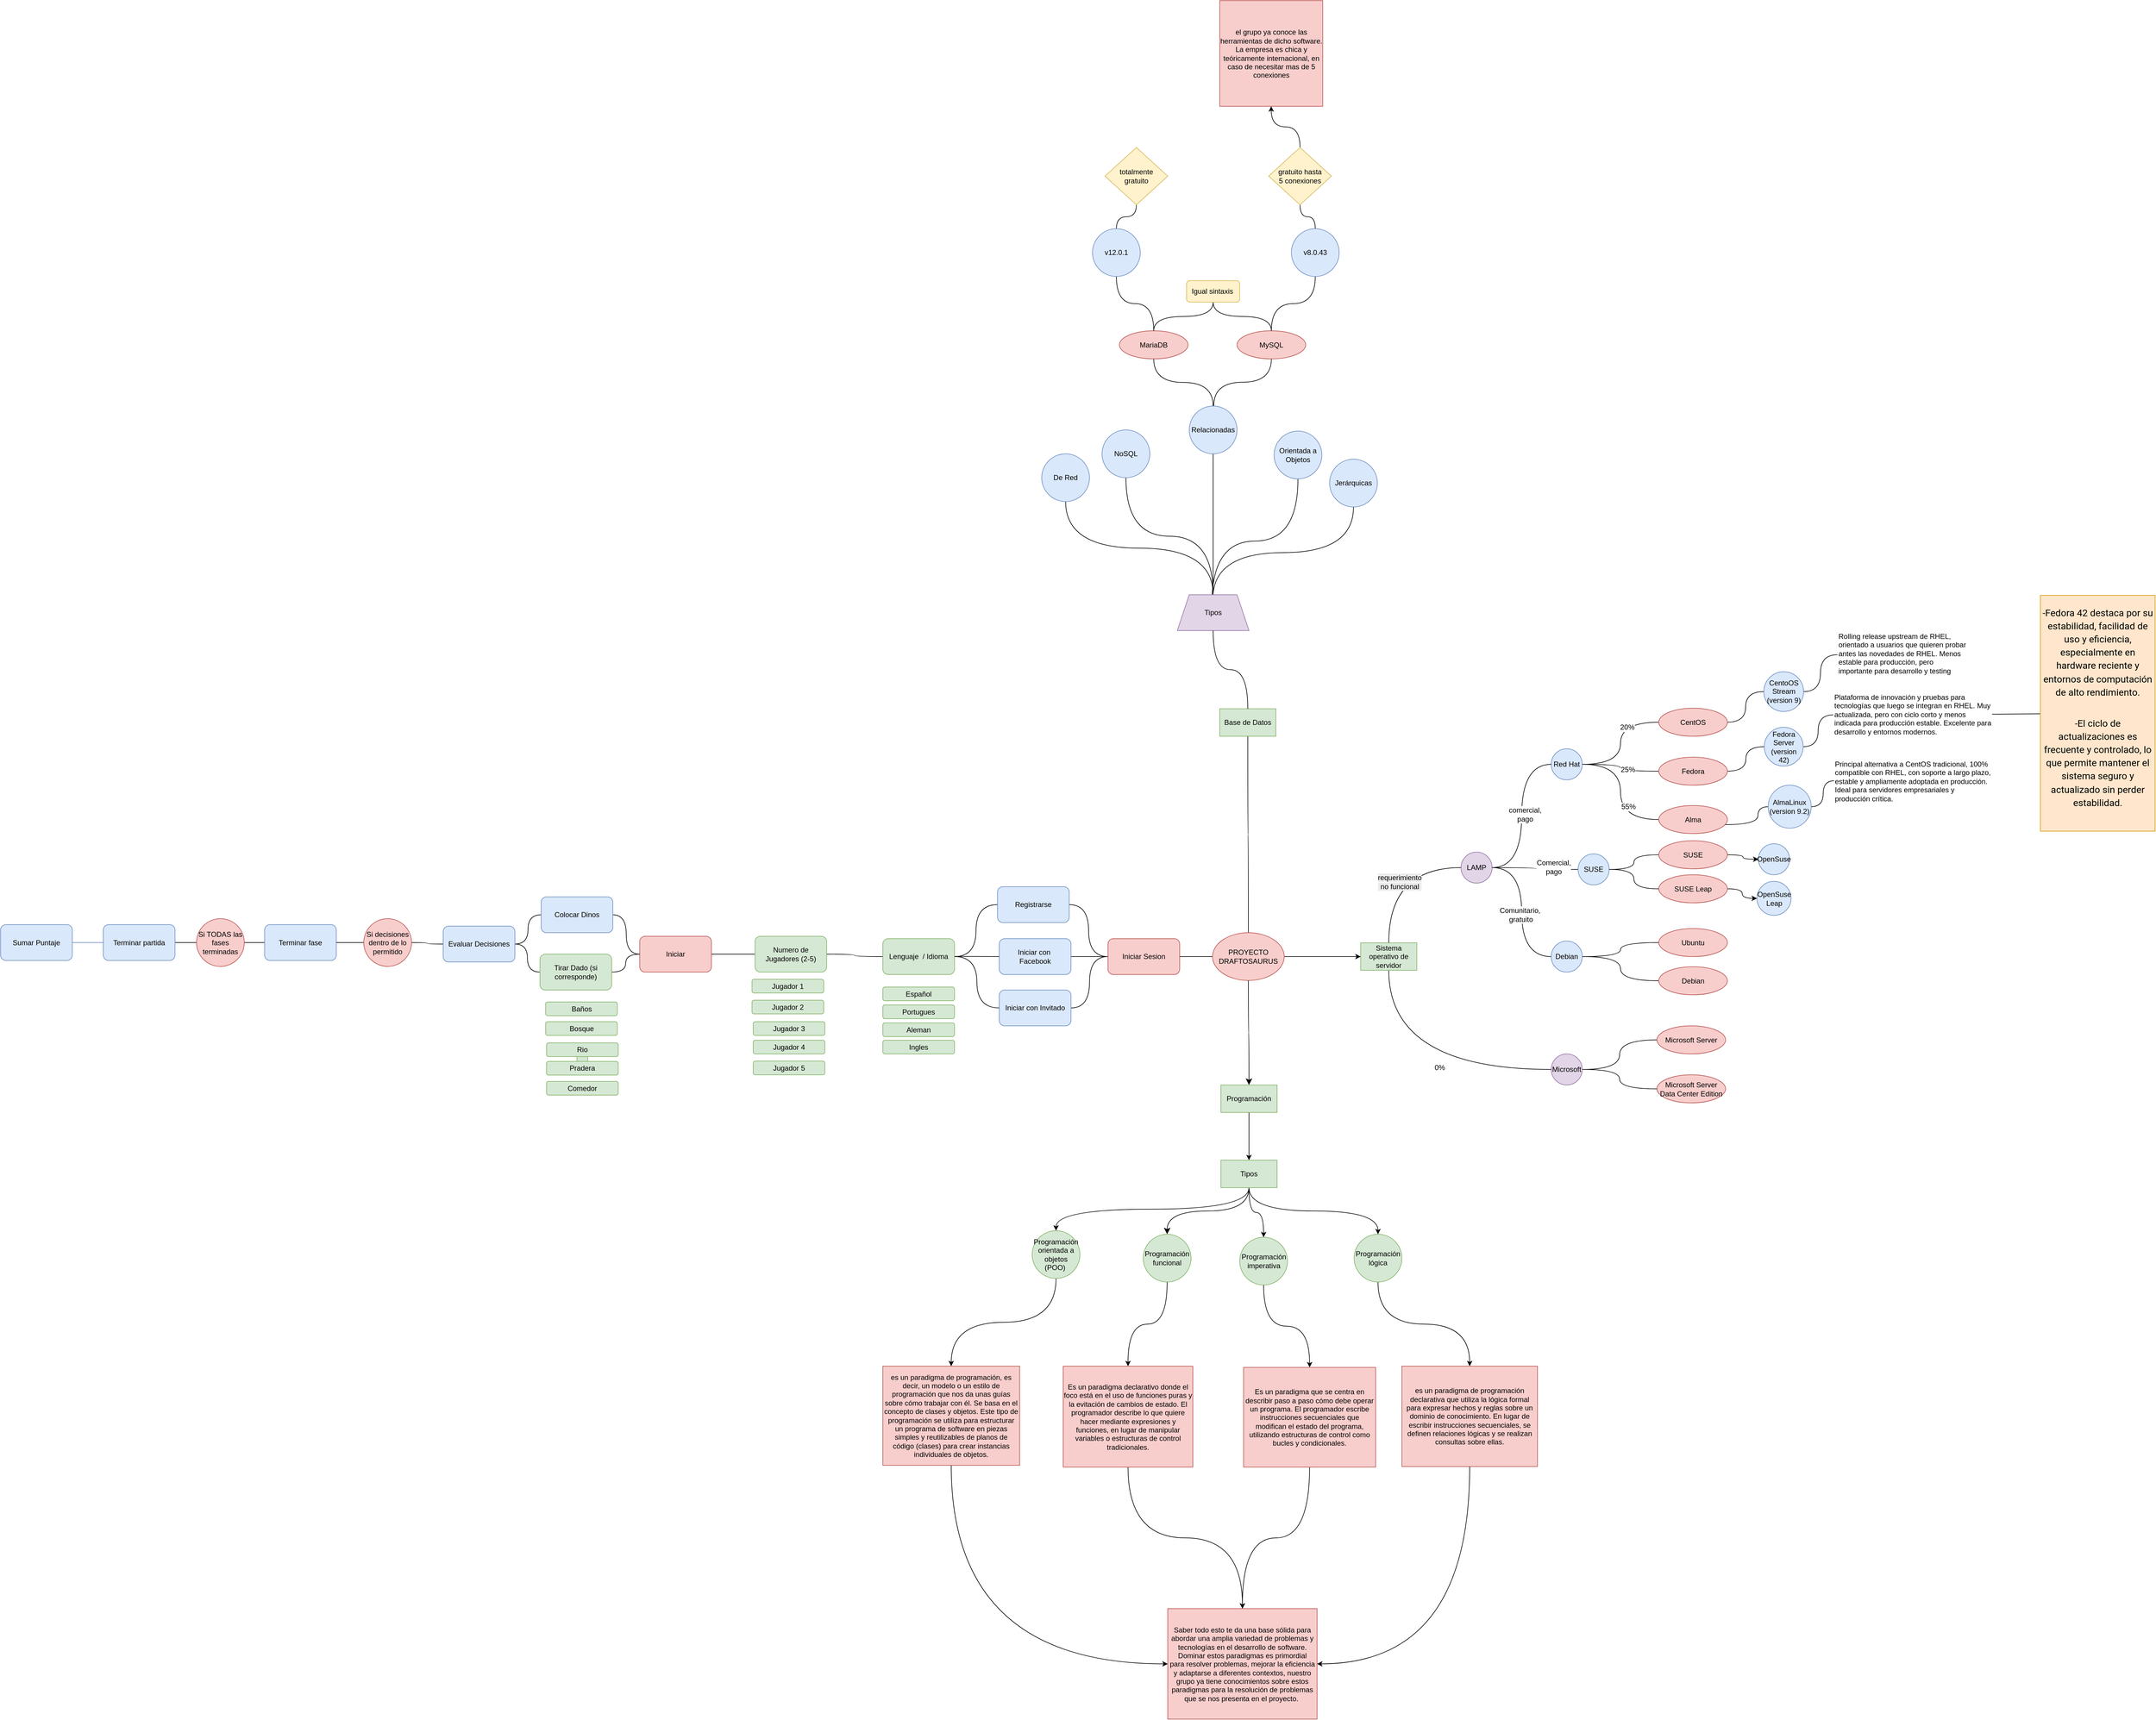 <mxfile version="27.1.5">
  <diagram name="Página-1" id="T0LvJyKEZO-DXNz8Lj8l">
    <mxGraphModel grid="0" page="0" gridSize="10" guides="1" tooltips="1" connect="1" arrows="1" fold="1" pageScale="1" pageWidth="827" pageHeight="1169" math="0" shadow="0">
      <root>
        <mxCell id="0" />
        <mxCell id="1" parent="0" />
        <mxCell id="HjI9imvrPy73likhBX4P-32" style="edgeStyle=orthogonalEdgeStyle;curved=1;rounded=0;orthogonalLoop=1;jettySize=auto;html=1;exitX=0;exitY=0.5;exitDx=0;exitDy=0;fontSize=12;startSize=8;endSize=8;endArrow=none;startFill=0;" edge="1" parent="1" source="HjI9imvrPy73likhBX4P-3" target="HjI9imvrPy73likhBX4P-5">
          <mxGeometry relative="1" as="geometry" />
        </mxCell>
        <mxCell id="HjI9imvrPy73likhBX4P-47" value="&lt;span style=&quot;text-wrap-mode: wrap; background-color: rgb(236, 236, 236);&quot;&gt;requerimiento&lt;/span&gt;&lt;div style=&quot;text-wrap-mode: wrap; background-color: rgb(236, 236, 236);&quot;&gt;no funcional&lt;/div&gt;" style="edgeLabel;html=1;align=center;verticalAlign=middle;resizable=0;points=[];fontSize=12;" vertex="1" connectable="0" parent="HjI9imvrPy73likhBX4P-32">
          <mxGeometry x="-0.167" y="23" relative="1" as="geometry">
            <mxPoint y="1" as="offset" />
          </mxGeometry>
        </mxCell>
        <mxCell id="HjI9imvrPy73likhBX4P-3" value="LAMP" style="ellipse;whiteSpace=wrap;html=1;aspect=fixed;fillColor=#e1d5e7;strokeColor=#9673a6;" vertex="1" parent="1">
          <mxGeometry x="129" y="115" width="52" height="52" as="geometry" />
        </mxCell>
        <mxCell id="HjI9imvrPy73likhBX4P-35" style="edgeStyle=orthogonalEdgeStyle;curved=1;rounded=0;orthogonalLoop=1;jettySize=auto;html=1;exitX=1;exitY=0.5;exitDx=0;exitDy=0;entryX=0;entryY=0.5;entryDx=0;entryDy=0;fontSize=12;startSize=8;endSize=8;endArrow=none;startFill=0;" edge="1" parent="1" source="HjI9imvrPy73likhBX4P-4" target="HjI9imvrPy73likhBX4P-34">
          <mxGeometry relative="1" as="geometry" />
        </mxCell>
        <mxCell id="HjI9imvrPy73likhBX4P-4" value="Microsoft" style="ellipse;whiteSpace=wrap;html=1;aspect=fixed;fillColor=#e1d5e7;strokeColor=#9673a6;" vertex="1" parent="1">
          <mxGeometry x="280" y="453" width="52" height="52" as="geometry" />
        </mxCell>
        <mxCell id="HjI9imvrPy73likhBX4P-41" style="edgeStyle=orthogonalEdgeStyle;curved=1;rounded=0;orthogonalLoop=1;jettySize=auto;html=1;exitX=0.5;exitY=1;exitDx=0;exitDy=0;entryX=0;entryY=0.5;entryDx=0;entryDy=0;fontSize=12;startSize=8;endSize=8;endArrow=none;startFill=0;" edge="1" parent="1" source="HjI9imvrPy73likhBX4P-5" target="HjI9imvrPy73likhBX4P-4">
          <mxGeometry relative="1" as="geometry" />
        </mxCell>
        <mxCell id="HjI9imvrPy73likhBX4P-46" value="0%" style="edgeLabel;html=1;align=center;verticalAlign=middle;resizable=0;points=[];fontSize=12;" vertex="1" connectable="0" parent="HjI9imvrPy73likhBX4P-41">
          <mxGeometry x="0.145" y="3" relative="1" as="geometry">
            <mxPoint as="offset" />
          </mxGeometry>
        </mxCell>
        <mxCell id="HjI9imvrPy73likhBX4P-5" value="Sistema operativo de servidor" style="rounded=0;whiteSpace=wrap;html=1;fillColor=#d5e8d4;strokeColor=#82b366;" vertex="1" parent="1">
          <mxGeometry x="-39" y="267" width="94" height="46" as="geometry" />
        </mxCell>
        <mxCell id="HjI9imvrPy73likhBX4P-15" style="edgeStyle=orthogonalEdgeStyle;curved=1;rounded=0;orthogonalLoop=1;jettySize=auto;html=1;exitX=0;exitY=0.5;exitDx=0;exitDy=0;entryX=1;entryY=0.5;entryDx=0;entryDy=0;fontSize=12;startSize=8;endSize=8;endArrow=none;startFill=0;" edge="1" parent="1" source="HjI9imvrPy73likhBX4P-7" target="HjI9imvrPy73likhBX4P-8">
          <mxGeometry relative="1" as="geometry" />
        </mxCell>
        <mxCell id="HjI9imvrPy73likhBX4P-53" value="20%" style="edgeLabel;html=1;align=center;verticalAlign=middle;resizable=0;points=[];fontSize=12;" vertex="1" connectable="0" parent="HjI9imvrPy73likhBX4P-15">
          <mxGeometry x="-0.478" y="8" relative="1" as="geometry">
            <mxPoint x="-1" as="offset" />
          </mxGeometry>
        </mxCell>
        <mxCell id="Vl59GYRHVRxLdlWigER8-5" style="edgeStyle=orthogonalEdgeStyle;curved=1;rounded=0;orthogonalLoop=1;jettySize=auto;html=1;exitX=1;exitY=0.5;exitDx=0;exitDy=0;entryX=0;entryY=0.5;entryDx=0;entryDy=0;fontSize=12;startSize=8;endSize=8;endArrow=none;startFill=0;" edge="1" parent="1" source="HjI9imvrPy73likhBX4P-7" target="Vl59GYRHVRxLdlWigER8-2">
          <mxGeometry relative="1" as="geometry" />
        </mxCell>
        <mxCell id="HjI9imvrPy73likhBX4P-7" value="CentOS" style="ellipse;whiteSpace=wrap;html=1;fillColor=#f8cecc;strokeColor=#b85450;" vertex="1" parent="1">
          <mxGeometry x="460" y="-126" width="115" height="47" as="geometry" />
        </mxCell>
        <mxCell id="HjI9imvrPy73likhBX4P-8" value="Red Hat" style="ellipse;whiteSpace=wrap;html=1;aspect=fixed;fillColor=#dae8fc;strokeColor=#6c8ebf;" vertex="1" parent="1">
          <mxGeometry x="280" y="-58" width="52" height="52" as="geometry" />
        </mxCell>
        <mxCell id="HjI9imvrPy73likhBX4P-30" style="edgeStyle=orthogonalEdgeStyle;curved=1;rounded=0;orthogonalLoop=1;jettySize=auto;html=1;exitX=0;exitY=0.5;exitDx=0;exitDy=0;entryX=1;entryY=0.5;entryDx=0;entryDy=0;fontSize=12;startSize=8;endSize=8;endArrow=none;startFill=0;" edge="1" parent="1" source="HjI9imvrPy73likhBX4P-9" target="HjI9imvrPy73likhBX4P-3">
          <mxGeometry relative="1" as="geometry" />
        </mxCell>
        <mxCell id="HjI9imvrPy73likhBX4P-51" value="Comercial,&lt;div&gt;pago&lt;/div&gt;" style="edgeLabel;html=1;align=center;verticalAlign=middle;resizable=0;points=[];fontSize=12;" vertex="1" connectable="0" parent="HjI9imvrPy73likhBX4P-30">
          <mxGeometry x="-0.454" y="-4" relative="1" as="geometry">
            <mxPoint x="-1" as="offset" />
          </mxGeometry>
        </mxCell>
        <mxCell id="HjI9imvrPy73likhBX4P-9" value="SUSE" style="ellipse;whiteSpace=wrap;html=1;aspect=fixed;fillColor=#dae8fc;strokeColor=#6c8ebf;" vertex="1" parent="1">
          <mxGeometry x="325" y="118" width="52" height="52" as="geometry" />
        </mxCell>
        <mxCell id="HjI9imvrPy73likhBX4P-22" style="edgeStyle=orthogonalEdgeStyle;curved=1;rounded=0;orthogonalLoop=1;jettySize=auto;html=1;exitX=1;exitY=0.5;exitDx=0;exitDy=0;entryX=0;entryY=0.5;entryDx=0;entryDy=0;fontSize=12;startSize=8;endSize=8;endArrow=none;startFill=0;" edge="1" parent="1" source="HjI9imvrPy73likhBX4P-10" target="HjI9imvrPy73likhBX4P-18">
          <mxGeometry relative="1" as="geometry" />
        </mxCell>
        <mxCell id="HjI9imvrPy73likhBX4P-31" style="edgeStyle=orthogonalEdgeStyle;curved=1;rounded=0;orthogonalLoop=1;jettySize=auto;html=1;exitX=0;exitY=0.5;exitDx=0;exitDy=0;fontSize=12;startSize=8;endSize=8;endArrow=none;startFill=0;entryX=1;entryY=0.5;entryDx=0;entryDy=0;" edge="1" parent="1" source="HjI9imvrPy73likhBX4P-10" target="HjI9imvrPy73likhBX4P-3">
          <mxGeometry relative="1" as="geometry">
            <mxPoint x="185.429" y="132.714" as="targetPoint" />
          </mxGeometry>
        </mxCell>
        <mxCell id="HjI9imvrPy73likhBX4P-49" value="Comunitario,&amp;nbsp;&lt;div&gt;gratuito&lt;/div&gt;" style="edgeLabel;html=1;align=center;verticalAlign=middle;resizable=0;points=[];fontSize=12;" vertex="1" connectable="0" parent="HjI9imvrPy73likhBX4P-31">
          <mxGeometry x="-0.035" y="2" relative="1" as="geometry">
            <mxPoint as="offset" />
          </mxGeometry>
        </mxCell>
        <mxCell id="HjI9imvrPy73likhBX4P-10" value="Debian" style="ellipse;whiteSpace=wrap;html=1;aspect=fixed;fillColor=#dae8fc;strokeColor=#6c8ebf;" vertex="1" parent="1">
          <mxGeometry x="280" y="264" width="52" height="52" as="geometry" />
        </mxCell>
        <mxCell id="HjI9imvrPy73likhBX4P-16" style="edgeStyle=orthogonalEdgeStyle;curved=1;rounded=0;orthogonalLoop=1;jettySize=auto;html=1;exitX=0;exitY=0.5;exitDx=0;exitDy=0;fontSize=12;startSize=8;endSize=8;endArrow=none;startFill=0;entryX=1;entryY=0.5;entryDx=0;entryDy=0;" edge="1" parent="1" source="HjI9imvrPy73likhBX4P-13" target="HjI9imvrPy73likhBX4P-8">
          <mxGeometry relative="1" as="geometry">
            <mxPoint x="352.148" y="-5.333" as="targetPoint" />
          </mxGeometry>
        </mxCell>
        <mxCell id="HjI9imvrPy73likhBX4P-57" value="25%" style="edgeLabel;html=1;align=center;verticalAlign=middle;resizable=0;points=[];fontSize=12;" vertex="1" connectable="0" parent="HjI9imvrPy73likhBX4P-16">
          <mxGeometry x="-0.252" y="-3" relative="1" as="geometry">
            <mxPoint as="offset" />
          </mxGeometry>
        </mxCell>
        <mxCell id="Vl59GYRHVRxLdlWigER8-4" style="edgeStyle=orthogonalEdgeStyle;curved=1;rounded=0;orthogonalLoop=1;jettySize=auto;html=1;exitX=1;exitY=0.5;exitDx=0;exitDy=0;entryX=0;entryY=0.5;entryDx=0;entryDy=0;fontSize=12;startSize=8;endSize=8;endArrow=none;startFill=0;" edge="1" parent="1" source="HjI9imvrPy73likhBX4P-13" target="Vl59GYRHVRxLdlWigER8-3">
          <mxGeometry relative="1" as="geometry" />
        </mxCell>
        <mxCell id="HjI9imvrPy73likhBX4P-13" value="Fedora" style="ellipse;whiteSpace=wrap;html=1;fillColor=#f8cecc;strokeColor=#b85450;" vertex="1" parent="1">
          <mxGeometry x="460" y="-44" width="115" height="47" as="geometry" />
        </mxCell>
        <mxCell id="HjI9imvrPy73likhBX4P-17" style="edgeStyle=orthogonalEdgeStyle;curved=1;rounded=0;orthogonalLoop=1;jettySize=auto;html=1;exitX=0;exitY=0.5;exitDx=0;exitDy=0;fontSize=12;startSize=8;endSize=8;endArrow=none;startFill=0;entryX=1;entryY=0.5;entryDx=0;entryDy=0;" edge="1" parent="1" source="HjI9imvrPy73likhBX4P-14" target="HjI9imvrPy73likhBX4P-8">
          <mxGeometry relative="1" as="geometry">
            <mxPoint x="352.148" y="-4.222" as="targetPoint" />
          </mxGeometry>
        </mxCell>
        <mxCell id="HjI9imvrPy73likhBX4P-58" value="55%" style="edgeLabel;html=1;align=center;verticalAlign=middle;resizable=0;points=[];fontSize=12;" vertex="1" connectable="0" parent="HjI9imvrPy73likhBX4P-17">
          <mxGeometry x="-0.233" y="-13" relative="1" as="geometry">
            <mxPoint y="-1" as="offset" />
          </mxGeometry>
        </mxCell>
        <mxCell id="eIkxzm33EyNA0iMDgkDN-3" value="" style="edgeStyle=orthogonalEdgeStyle;curved=1;rounded=0;orthogonalLoop=1;jettySize=auto;html=1;fontSize=12;startSize=8;endSize=8;endArrow=none;startFill=0;" edge="1" parent="1" source="HjI9imvrPy73likhBX4P-14" target="eIkxzm33EyNA0iMDgkDN-2">
          <mxGeometry relative="1" as="geometry">
            <Array as="points">
              <mxPoint x="626" y="69" />
            </Array>
          </mxGeometry>
        </mxCell>
        <mxCell id="HjI9imvrPy73likhBX4P-14" value="Alma" style="ellipse;whiteSpace=wrap;html=1;fillColor=#f8cecc;strokeColor=#b85450;" vertex="1" parent="1">
          <mxGeometry x="460" y="37" width="115" height="47" as="geometry" />
        </mxCell>
        <mxCell id="HjI9imvrPy73likhBX4P-18" value="Ubuntu" style="ellipse;whiteSpace=wrap;html=1;fillColor=#f8cecc;strokeColor=#b85450;" vertex="1" parent="1">
          <mxGeometry x="460" y="243" width="115" height="47" as="geometry" />
        </mxCell>
        <mxCell id="HjI9imvrPy73likhBX4P-24" style="edgeStyle=orthogonalEdgeStyle;curved=1;rounded=0;orthogonalLoop=1;jettySize=auto;html=1;exitX=0;exitY=0.5;exitDx=0;exitDy=0;entryX=1;entryY=0.5;entryDx=0;entryDy=0;fontSize=12;startSize=8;endSize=8;endArrow=none;startFill=0;" edge="1" parent="1" source="HjI9imvrPy73likhBX4P-19" target="HjI9imvrPy73likhBX4P-10">
          <mxGeometry relative="1" as="geometry" />
        </mxCell>
        <mxCell id="HjI9imvrPy73likhBX4P-19" value="Debian" style="ellipse;whiteSpace=wrap;html=1;fillColor=#f8cecc;strokeColor=#b85450;" vertex="1" parent="1">
          <mxGeometry x="460" y="307" width="115" height="47" as="geometry" />
        </mxCell>
        <mxCell id="HjI9imvrPy73likhBX4P-26" style="edgeStyle=orthogonalEdgeStyle;curved=1;rounded=0;orthogonalLoop=1;jettySize=auto;html=1;exitX=0;exitY=0.5;exitDx=0;exitDy=0;entryX=1;entryY=0.5;entryDx=0;entryDy=0;fontSize=12;startSize=8;endSize=8;endArrow=none;startFill=0;" edge="1" parent="1" source="HjI9imvrPy73likhBX4P-25" target="HjI9imvrPy73likhBX4P-9">
          <mxGeometry relative="1" as="geometry" />
        </mxCell>
        <mxCell id="edqLn-cmePyOhYoJ40DU-5" value="" style="edgeStyle=orthogonalEdgeStyle;rounded=0;orthogonalLoop=1;jettySize=auto;html=1;curved=1;" edge="1" parent="1" source="HjI9imvrPy73likhBX4P-25" target="eIkxzm33EyNA0iMDgkDN-5">
          <mxGeometry relative="1" as="geometry" />
        </mxCell>
        <mxCell id="HjI9imvrPy73likhBX4P-25" value="SUSE" style="ellipse;whiteSpace=wrap;html=1;fillColor=#f8cecc;strokeColor=#b85450;" vertex="1" parent="1">
          <mxGeometry x="460" y="96" width="115" height="47" as="geometry" />
        </mxCell>
        <mxCell id="HjI9imvrPy73likhBX4P-28" style="edgeStyle=orthogonalEdgeStyle;curved=1;rounded=0;orthogonalLoop=1;jettySize=auto;html=1;exitX=0;exitY=0.5;exitDx=0;exitDy=0;entryX=1;entryY=0.5;entryDx=0;entryDy=0;fontSize=12;startSize=8;endSize=8;endArrow=none;startFill=0;" edge="1" parent="1" source="HjI9imvrPy73likhBX4P-27" target="HjI9imvrPy73likhBX4P-9">
          <mxGeometry relative="1" as="geometry" />
        </mxCell>
        <mxCell id="edqLn-cmePyOhYoJ40DU-6" value="" style="edgeStyle=orthogonalEdgeStyle;rounded=0;orthogonalLoop=1;jettySize=auto;html=1;curved=1;" edge="1" parent="1" source="HjI9imvrPy73likhBX4P-27" target="eIkxzm33EyNA0iMDgkDN-6">
          <mxGeometry relative="1" as="geometry" />
        </mxCell>
        <mxCell id="HjI9imvrPy73likhBX4P-27" value="SUSE Leap" style="ellipse;whiteSpace=wrap;html=1;fillColor=#f8cecc;strokeColor=#b85450;" vertex="1" parent="1">
          <mxGeometry x="460" y="153" width="115" height="47" as="geometry" />
        </mxCell>
        <mxCell id="HjI9imvrPy73likhBX4P-34" value="Microsoft Server" style="ellipse;whiteSpace=wrap;html=1;fillColor=#f8cecc;strokeColor=#b85450;" vertex="1" parent="1">
          <mxGeometry x="457" y="406" width="115" height="47" as="geometry" />
        </mxCell>
        <mxCell id="HjI9imvrPy73likhBX4P-36" value="Microsoft Server Data Center Edition" style="ellipse;whiteSpace=wrap;html=1;fillColor=#f8cecc;strokeColor=#b85450;" vertex="1" parent="1">
          <mxGeometry x="457" y="488" width="115" height="47" as="geometry" />
        </mxCell>
        <mxCell id="HjI9imvrPy73likhBX4P-37" style="edgeStyle=orthogonalEdgeStyle;curved=1;rounded=0;orthogonalLoop=1;jettySize=auto;html=1;exitX=1;exitY=0.5;exitDx=0;exitDy=0;entryX=0;entryY=0.5;entryDx=0;entryDy=0;fontSize=12;startSize=8;endSize=8;endArrow=none;startFill=0;" edge="1" parent="1" source="HjI9imvrPy73likhBX4P-4" target="HjI9imvrPy73likhBX4P-36">
          <mxGeometry relative="1" as="geometry">
            <mxPoint x="361" y="608" as="sourcePoint" />
            <mxPoint x="492" y="544" as="targetPoint" />
          </mxGeometry>
        </mxCell>
        <mxCell id="HjI9imvrPy73likhBX4P-45" value="" style="edgeStyle=orthogonalEdgeStyle;curved=1;rounded=0;orthogonalLoop=1;jettySize=auto;html=1;exitX=1;exitY=0.5;exitDx=0;exitDy=0;entryX=0;entryY=0.5;entryDx=0;entryDy=0;fontSize=12;startSize=8;endSize=8;endArrow=none;startFill=0;" edge="1" parent="1" source="HjI9imvrPy73likhBX4P-3" target="HjI9imvrPy73likhBX4P-8">
          <mxGeometry relative="1" as="geometry">
            <mxPoint x="181" y="141" as="sourcePoint" />
            <mxPoint x="207" y="31" as="targetPoint" />
          </mxGeometry>
        </mxCell>
        <mxCell id="HjI9imvrPy73likhBX4P-50" value="comercial,&lt;div&gt;pago&lt;/div&gt;" style="edgeLabel;html=1;align=center;verticalAlign=middle;resizable=0;points=[];fontSize=12;" vertex="1" connectable="0" parent="HjI9imvrPy73likhBX4P-45">
          <mxGeometry x="0.024" y="-5" relative="1" as="geometry">
            <mxPoint y="1" as="offset" />
          </mxGeometry>
        </mxCell>
        <mxCell id="HjI9imvrPy73likhBX4P-56" value="Rolling release upstream de RHEL, orientado a usuarios que quieren probar antes las novedades de RHEL. Menos estable para producción, pero importante para desarrollo y testing" style="text;whiteSpace=wrap;" vertex="1" parent="1">
          <mxGeometry x="759" y="-260" width="217.15" height="89.06" as="geometry" />
        </mxCell>
        <mxCell id="Vl59GYRHVRxLdlWigER8-10" value="" style="edgeStyle=none;curved=1;rounded=0;orthogonalLoop=1;jettySize=auto;html=1;fontSize=12;startSize=8;endSize=8;endArrow=none;startFill=0;" edge="1" parent="1" source="HjI9imvrPy73likhBX4P-60" target="Vl59GYRHVRxLdlWigER8-9">
          <mxGeometry relative="1" as="geometry" />
        </mxCell>
        <mxCell id="HjI9imvrPy73likhBX4P-60" value="Plataforma de innovación y pruebas para tecnologías que luego se integran en RHEL. Muy actualizada, pero con ciclo corto y menos indicada para producción estable. Excelente para desarrollo y entornos modernos." style="text;whiteSpace=wrap;rounded=0;shadow=0;glass=0;" vertex="1" parent="1">
          <mxGeometry x="752" y="-158" width="265.94" height="86.61" as="geometry" />
        </mxCell>
        <mxCell id="HjI9imvrPy73likhBX4P-62" value="Principal alternativa a CentOS tradicional, 100% compatible con RHEL, con soporte a largo plazo, estable y ampliamente adoptada en producción. Ideal para servidores empresariales y producción crítica." style="text;whiteSpace=wrap;" vertex="1" parent="1">
          <mxGeometry x="753.45" y="-46.15" width="263.03" height="83.15" as="geometry" />
        </mxCell>
        <mxCell id="Vl59GYRHVRxLdlWigER8-7" style="edgeStyle=orthogonalEdgeStyle;curved=1;rounded=0;orthogonalLoop=1;jettySize=auto;html=1;exitX=1;exitY=0.5;exitDx=0;exitDy=0;entryX=0;entryY=0.5;entryDx=0;entryDy=0;fontSize=12;startSize=8;endSize=8;endArrow=none;startFill=0;" edge="1" parent="1" source="Vl59GYRHVRxLdlWigER8-2" target="HjI9imvrPy73likhBX4P-56">
          <mxGeometry relative="1" as="geometry" />
        </mxCell>
        <mxCell id="Vl59GYRHVRxLdlWigER8-2" value="CentoOS&lt;div&gt;Stream (version 9)&lt;/div&gt;" style="ellipse;whiteSpace=wrap;html=1;aspect=fixed;fillColor=#dae8fc;strokeColor=#6c8ebf;" vertex="1" parent="1">
          <mxGeometry x="636" y="-187" width="66.5" height="66.5" as="geometry" />
        </mxCell>
        <mxCell id="Vl59GYRHVRxLdlWigER8-6" style="edgeStyle=orthogonalEdgeStyle;curved=1;rounded=0;orthogonalLoop=1;jettySize=auto;html=1;exitX=1;exitY=0.5;exitDx=0;exitDy=0;entryX=0;entryY=0.5;entryDx=0;entryDy=0;fontSize=12;startSize=8;endSize=8;endArrow=none;startFill=0;" edge="1" parent="1" source="Vl59GYRHVRxLdlWigER8-3" target="HjI9imvrPy73likhBX4P-60">
          <mxGeometry relative="1" as="geometry" />
        </mxCell>
        <mxCell id="Vl59GYRHVRxLdlWigER8-3" value="Fedora&lt;div&gt;Server (version 42)&lt;/div&gt;" style="ellipse;whiteSpace=wrap;html=1;aspect=fixed;fillColor=#dae8fc;strokeColor=#6c8ebf;" vertex="1" parent="1">
          <mxGeometry x="636.75" y="-94" width="65" height="65" as="geometry" />
        </mxCell>
        <mxCell id="eIkxzm33EyNA0iMDgkDN-4" style="edgeStyle=orthogonalEdgeStyle;curved=1;rounded=0;orthogonalLoop=1;jettySize=auto;html=1;fontSize=12;startSize=8;endSize=8;endArrow=none;startFill=0;" edge="1" parent="1" source="eIkxzm33EyNA0iMDgkDN-2" target="HjI9imvrPy73likhBX4P-62">
          <mxGeometry relative="1" as="geometry" />
        </mxCell>
        <mxCell id="eIkxzm33EyNA0iMDgkDN-2" value="AlmaLinux (version 9.2)" style="ellipse;whiteSpace=wrap;html=1;aspect=fixed;fillColor=#dae8fc;strokeColor=#6c8ebf;" vertex="1" parent="1">
          <mxGeometry x="643.25" y="3" width="72" height="72" as="geometry" />
        </mxCell>
        <mxCell id="eIkxzm33EyNA0iMDgkDN-5" value="OpenSuse" style="ellipse;whiteSpace=wrap;html=1;aspect=fixed;fillColor=#dae8fc;strokeColor=#6c8ebf;" vertex="1" parent="1">
          <mxGeometry x="627" y="101" width="52" height="52" as="geometry" />
        </mxCell>
        <mxCell id="eIkxzm33EyNA0iMDgkDN-6" value="OpenSuse&lt;div&gt;Leap&lt;/div&gt;" style="ellipse;whiteSpace=wrap;html=1;aspect=fixed;fillColor=#dae8fc;strokeColor=#6c8ebf;" vertex="1" parent="1">
          <mxGeometry x="624.5" y="164" width="57" height="57" as="geometry" />
        </mxCell>
        <mxCell id="Vl59GYRHVRxLdlWigER8-9" value="&lt;span id=&quot;docs-internal-guid-e8eb0a61-7fff-5cb3-a36a-4b3a1a058074&quot;&gt;&lt;p style=&quot;line-height:1.38;margin-top:6pt;margin-bottom:6pt;&quot; dir=&quot;ltr&quot;&gt;&lt;span style=&quot;font-size: 12pt; font-family: Roboto, sans-serif; background-color: transparent; font-variant-numeric: normal; font-variant-east-asian: normal; font-variant-alternates: normal; font-variant-position: normal; font-variant-emoji: normal; vertical-align: baseline; white-space-collapse: preserve;&quot;&gt;-Fedora 42 destaca por su estabilidad, facilidad de uso y eficiencia, especialmente en hardware reciente y entornos de computación de alto rendimiento.&lt;/span&gt;&lt;/p&gt;&lt;br&gt;&lt;p style=&quot;line-height:1.38;margin-top:6pt;margin-bottom:6pt;&quot; dir=&quot;ltr&quot;&gt;&lt;span style=&quot;font-size: 12pt; font-family: Roboto, sans-serif; background-color: transparent; font-variant-numeric: normal; font-variant-east-asian: normal; font-variant-alternates: normal; font-variant-position: normal; font-variant-emoji: normal; vertical-align: baseline; white-space-collapse: preserve;&quot;&gt;-El ciclo de actualizaciones es frecuente y controlado, lo que permite mantener el sistema seguro y actualizado sin perder estabilidad.&lt;/span&gt;&lt;/p&gt;&lt;div&gt;&lt;span style=&quot;font-size: 12pt; font-family: Roboto, sans-serif; background-color: transparent; font-variant-numeric: normal; font-variant-east-asian: normal; font-variant-alternates: normal; font-variant-position: normal; font-variant-emoji: normal; vertical-align: baseline; white-space-collapse: preserve;&quot;&gt;&lt;br&gt;&lt;/span&gt;&lt;/div&gt;&lt;/span&gt;" style="whiteSpace=wrap;html=1;fillColor=#ffe6cc;strokeColor=#d79b00;" vertex="1" parent="1">
          <mxGeometry x="1099" y="-315" width="192" height="395" as="geometry" />
        </mxCell>
        <mxCell id="eaurc2OeZ2PdDp8NM2AH-6" style="edgeStyle=orthogonalEdgeStyle;curved=1;rounded=0;orthogonalLoop=1;jettySize=auto;html=1;exitX=0.5;exitY=0;exitDx=0;exitDy=0;fontSize=12;startSize=8;endSize=8;endArrow=none;startFill=0;" edge="1" parent="1" source="eaurc2OeZ2PdDp8NM2AH-2" target="eaurc2OeZ2PdDp8NM2AH-4">
          <mxGeometry relative="1" as="geometry">
            <mxPoint x="-397.222" y="-161.111" as="targetPoint" />
          </mxGeometry>
        </mxCell>
        <mxCell id="iEVYSIXmqwtAe9Ur8ItN-5" style="edgeStyle=orthogonalEdgeStyle;rounded=0;orthogonalLoop=1;jettySize=auto;html=1;entryX=0.5;entryY=0;entryDx=0;entryDy=0;fontSize=12;startSize=8;endSize=8;elbow=vertical;curved=1;" edge="1" parent="1" source="eaurc2OeZ2PdDp8NM2AH-2" target="eaurc2OeZ2PdDp8NM2AH-5">
          <mxGeometry relative="1" as="geometry" />
        </mxCell>
        <mxCell id="edqLn-cmePyOhYoJ40DU-33" style="edgeStyle=orthogonalEdgeStyle;rounded=0;orthogonalLoop=1;jettySize=auto;html=1;entryX=0;entryY=0.5;entryDx=0;entryDy=0;curved=1;" edge="1" parent="1" source="eaurc2OeZ2PdDp8NM2AH-2" target="HjI9imvrPy73likhBX4P-5">
          <mxGeometry relative="1" as="geometry" />
        </mxCell>
        <mxCell id="g8iUnZhq6ec9dv8kDqwi-92" style="edgeStyle=orthogonalEdgeStyle;curved=1;rounded=0;orthogonalLoop=1;jettySize=auto;html=1;exitX=0;exitY=0.5;exitDx=0;exitDy=0;fontSize=12;startSize=8;endSize=8;endArrow=none;startFill=0;" edge="1" parent="1" source="eaurc2OeZ2PdDp8NM2AH-2" target="g8iUnZhq6ec9dv8kDqwi-47">
          <mxGeometry relative="1" as="geometry" />
        </mxCell>
        <mxCell id="eaurc2OeZ2PdDp8NM2AH-2" value="PROYECTO&lt;div&gt;DRAFTOSAURUS&lt;/div&gt;" style="ellipse;whiteSpace=wrap;html=1;fillColor=#f8cecc;strokeColor=#b85450;" vertex="1" parent="1">
          <mxGeometry x="-287" y="250" width="120" height="80" as="geometry" />
        </mxCell>
        <mxCell id="eaurc2OeZ2PdDp8NM2AH-4" value="Base de Datos" style="rounded=0;whiteSpace=wrap;html=1;fillColor=#d5e8d4;strokeColor=#82b366;" vertex="1" parent="1">
          <mxGeometry x="-275" y="-125" width="94" height="46" as="geometry" />
        </mxCell>
        <mxCell id="Ss3v8jQRDSX8BZWMUN9a-7" value="" style="edgeStyle=orthogonalEdgeStyle;curved=1;rounded=0;orthogonalLoop=1;jettySize=auto;html=1;fontSize=12;startSize=8;endSize=8;exitX=0.5;exitY=1;exitDx=0;exitDy=0;" edge="1" parent="1" source="edqLn-cmePyOhYoJ40DU-3" target="Ss3v8jQRDSX8BZWMUN9a-6">
          <mxGeometry relative="1" as="geometry">
            <mxPoint x="-218" y="681" as="sourcePoint" />
          </mxGeometry>
        </mxCell>
        <mxCell id="edqLn-cmePyOhYoJ40DU-49" value="" style="edgeStyle=orthogonalEdgeStyle;rounded=0;orthogonalLoop=1;jettySize=auto;html=1;curved=1;" edge="1" parent="1" source="eaurc2OeZ2PdDp8NM2AH-5" target="edqLn-cmePyOhYoJ40DU-3">
          <mxGeometry relative="1" as="geometry" />
        </mxCell>
        <mxCell id="eaurc2OeZ2PdDp8NM2AH-5" value="Programación" style="rounded=0;whiteSpace=wrap;html=1;fillColor=#d5e8d4;strokeColor=#82b366;" vertex="1" parent="1">
          <mxGeometry x="-273" y="505" width="94" height="46" as="geometry" />
        </mxCell>
        <mxCell id="eaurc2OeZ2PdDp8NM2AH-20" style="edgeStyle=orthogonalEdgeStyle;curved=1;rounded=0;orthogonalLoop=1;jettySize=auto;html=1;exitX=0.5;exitY=1;exitDx=0;exitDy=0;fontSize=12;startSize=8;endSize=8;endArrow=none;startFill=0;entryX=0.5;entryY=0;entryDx=0;entryDy=0;" edge="1" parent="1" source="eaurc2OeZ2PdDp8NM2AH-7" target="eaurc2OeZ2PdDp8NM2AH-16">
          <mxGeometry relative="1" as="geometry">
            <mxPoint x="-284.778" y="-311.778" as="targetPoint" />
          </mxGeometry>
        </mxCell>
        <mxCell id="eaurc2OeZ2PdDp8NM2AH-7" value="Relacionadas" style="ellipse;whiteSpace=wrap;html=1;fillColor=#dae8fc;strokeColor=#6c8ebf;rounded=0;" vertex="1" parent="1">
          <mxGeometry x="-326" y="-632" width="80" height="80" as="geometry" />
        </mxCell>
        <mxCell id="eaurc2OeZ2PdDp8NM2AH-19" style="edgeStyle=orthogonalEdgeStyle;curved=1;rounded=0;orthogonalLoop=1;jettySize=auto;html=1;exitX=0.5;exitY=1;exitDx=0;exitDy=0;fontSize=12;startSize=8;endSize=8;endArrow=none;startFill=0;" edge="1" parent="1" source="eaurc2OeZ2PdDp8NM2AH-9" target="eaurc2OeZ2PdDp8NM2AH-16">
          <mxGeometry relative="1" as="geometry">
            <mxPoint x="-279.778" y="-306.778" as="targetPoint" />
          </mxGeometry>
        </mxCell>
        <mxCell id="eaurc2OeZ2PdDp8NM2AH-9" value="NoSQL" style="ellipse;whiteSpace=wrap;html=1;fillColor=#dae8fc;strokeColor=#6c8ebf;rounded=0;" vertex="1" parent="1">
          <mxGeometry x="-472" y="-592" width="80" height="80" as="geometry" />
        </mxCell>
        <mxCell id="edqLn-cmePyOhYoJ40DU-32" value="" style="edgeStyle=orthogonalEdgeStyle;rounded=0;orthogonalLoop=1;jettySize=auto;html=1;curved=1;exitX=0.5;exitY=1;exitDx=0;exitDy=0;" edge="1" parent="1" source="iEVYSIXmqwtAe9Ur8ItN-6" target="edqLn-cmePyOhYoJ40DU-31">
          <mxGeometry relative="1" as="geometry" />
        </mxCell>
        <mxCell id="iEVYSIXmqwtAe9Ur8ItN-6" value="Programación orientada a objetos (POO)&amp;nbsp;" style="ellipse;whiteSpace=wrap;html=1;fillColor=#d5e8d4;strokeColor=#82b366;rounded=0;" vertex="1" parent="1">
          <mxGeometry x="-589" y="749" width="80" height="80" as="geometry" />
        </mxCell>
        <mxCell id="eaurc2OeZ2PdDp8NM2AH-22" style="edgeStyle=orthogonalEdgeStyle;curved=1;rounded=0;orthogonalLoop=1;jettySize=auto;html=1;exitX=0.5;exitY=1;exitDx=0;exitDy=0;fontSize=12;startSize=8;endSize=8;endArrow=none;startFill=0;" edge="1" parent="1" source="eaurc2OeZ2PdDp8NM2AH-13">
          <mxGeometry relative="1" as="geometry">
            <mxPoint x="-286.444" y="-310.111" as="targetPoint" />
          </mxGeometry>
        </mxCell>
        <mxCell id="eaurc2OeZ2PdDp8NM2AH-13" value="Jerárquicas" style="ellipse;whiteSpace=wrap;html=1;fillColor=#dae8fc;strokeColor=#6c8ebf;rounded=0;" vertex="1" parent="1">
          <mxGeometry x="-91" y="-543" width="80" height="80" as="geometry" />
        </mxCell>
        <mxCell id="eaurc2OeZ2PdDp8NM2AH-18" style="edgeStyle=orthogonalEdgeStyle;curved=1;rounded=0;orthogonalLoop=1;jettySize=auto;html=1;exitX=0.5;exitY=1;exitDx=0;exitDy=0;entryX=0.5;entryY=0;entryDx=0;entryDy=0;fontSize=12;startSize=8;endSize=8;endArrow=none;startFill=0;" edge="1" parent="1" source="eaurc2OeZ2PdDp8NM2AH-14" target="eaurc2OeZ2PdDp8NM2AH-16">
          <mxGeometry relative="1" as="geometry" />
        </mxCell>
        <mxCell id="eaurc2OeZ2PdDp8NM2AH-14" value="De Red" style="ellipse;whiteSpace=wrap;html=1;fillColor=#dae8fc;strokeColor=#6c8ebf;rounded=0;" vertex="1" parent="1">
          <mxGeometry x="-573" y="-552" width="80" height="80" as="geometry" />
        </mxCell>
        <mxCell id="eaurc2OeZ2PdDp8NM2AH-21" style="edgeStyle=orthogonalEdgeStyle;curved=1;rounded=0;orthogonalLoop=1;jettySize=auto;html=1;exitX=0.5;exitY=1;exitDx=0;exitDy=0;fontSize=12;startSize=8;endSize=8;endArrow=none;startFill=0;" edge="1" parent="1" source="eaurc2OeZ2PdDp8NM2AH-15">
          <mxGeometry relative="1" as="geometry">
            <mxPoint x="-288.111" y="-301.778" as="targetPoint" />
          </mxGeometry>
        </mxCell>
        <mxCell id="eaurc2OeZ2PdDp8NM2AH-15" value="Orientada a Objetos" style="ellipse;whiteSpace=wrap;html=1;fillColor=#dae8fc;strokeColor=#6c8ebf;rounded=0;" vertex="1" parent="1">
          <mxGeometry x="-184" y="-590" width="80" height="80" as="geometry" />
        </mxCell>
        <mxCell id="edqLn-cmePyOhYoJ40DU-17" value="" style="edgeStyle=orthogonalEdgeStyle;rounded=0;orthogonalLoop=1;jettySize=auto;html=1;curved=1;" edge="1" parent="1" source="Ss3v8jQRDSX8BZWMUN9a-1" target="edqLn-cmePyOhYoJ40DU-16">
          <mxGeometry relative="1" as="geometry" />
        </mxCell>
        <mxCell id="Ss3v8jQRDSX8BZWMUN9a-1" value="Programación imperativa" style="ellipse;whiteSpace=wrap;html=1;fillColor=#d5e8d4;strokeColor=#82b366;rounded=0;" vertex="1" parent="1">
          <mxGeometry x="-241.5" y="760" width="80" height="80" as="geometry" />
        </mxCell>
        <mxCell id="eaurc2OeZ2PdDp8NM2AH-16" value="Tipos" style="shape=trapezoid;perimeter=trapezoidPerimeter;whiteSpace=wrap;html=1;fixedSize=1;fillColor=#e1d5e7;strokeColor=#9673a6;" vertex="1" parent="1">
          <mxGeometry x="-346" y="-316" width="120" height="60" as="geometry" />
        </mxCell>
        <mxCell id="eaurc2OeZ2PdDp8NM2AH-17" style="edgeStyle=orthogonalEdgeStyle;curved=1;rounded=0;orthogonalLoop=1;jettySize=auto;html=1;exitX=0.5;exitY=1;exitDx=0;exitDy=0;fontSize=12;startSize=8;endSize=8;endArrow=none;startFill=0;" edge="1" parent="1" source="eaurc2OeZ2PdDp8NM2AH-16" target="eaurc2OeZ2PdDp8NM2AH-4">
          <mxGeometry relative="1" as="geometry" />
        </mxCell>
        <mxCell id="edqLn-cmePyOhYoJ40DU-23" value="" style="edgeStyle=orthogonalEdgeStyle;rounded=0;orthogonalLoop=1;jettySize=auto;html=1;entryX=0.5;entryY=0;entryDx=0;entryDy=0;curved=1;" edge="1" parent="1" source="Ss3v8jQRDSX8BZWMUN9a-6" target="edqLn-cmePyOhYoJ40DU-24">
          <mxGeometry relative="1" as="geometry">
            <mxPoint x="-380" y="1026" as="targetPoint" />
          </mxGeometry>
        </mxCell>
        <mxCell id="Ss3v8jQRDSX8BZWMUN9a-6" value="Programación funcional" style="ellipse;whiteSpace=wrap;html=1;fillColor=#d5e8d4;strokeColor=#82b366;rounded=0;" vertex="1" parent="1">
          <mxGeometry x="-403" y="755" width="80" height="80" as="geometry" />
        </mxCell>
        <mxCell id="edqLn-cmePyOhYoJ40DU-28" value="" style="edgeStyle=orthogonalEdgeStyle;rounded=0;orthogonalLoop=1;jettySize=auto;html=1;curved=1;" edge="1" parent="1" source="Ss3v8jQRDSX8BZWMUN9a-3" target="edqLn-cmePyOhYoJ40DU-27">
          <mxGeometry relative="1" as="geometry" />
        </mxCell>
        <mxCell id="Ss3v8jQRDSX8BZWMUN9a-3" value="Programación lógica" style="ellipse;whiteSpace=wrap;html=1;fillColor=#d5e8d4;strokeColor=#82b366;rounded=0;" vertex="1" parent="1">
          <mxGeometry x="-50" y="755" width="80" height="80" as="geometry" />
        </mxCell>
        <mxCell id="eaurc2OeZ2PdDp8NM2AH-29" style="edgeStyle=orthogonalEdgeStyle;curved=1;rounded=0;orthogonalLoop=1;jettySize=auto;html=1;exitX=0.5;exitY=1;exitDx=0;exitDy=0;fontSize=12;startSize=8;endSize=8;endArrow=none;startFill=0;" edge="1" parent="1" source="eaurc2OeZ2PdDp8NM2AH-24">
          <mxGeometry relative="1" as="geometry">
            <mxPoint x="-285.078" y="-632.765" as="targetPoint" />
          </mxGeometry>
        </mxCell>
        <mxCell id="eaurc2OeZ2PdDp8NM2AH-24" value="MySQL" style="ellipse;whiteSpace=wrap;html=1;fillColor=#f8cecc;strokeColor=#b85450;" vertex="1" parent="1">
          <mxGeometry x="-246" y="-758" width="115" height="47" as="geometry" />
        </mxCell>
        <mxCell id="eaurc2OeZ2PdDp8NM2AH-28" style="edgeStyle=orthogonalEdgeStyle;curved=1;rounded=0;orthogonalLoop=1;jettySize=auto;html=1;exitX=0.5;exitY=1;exitDx=0;exitDy=0;entryX=0.5;entryY=0;entryDx=0;entryDy=0;fontSize=12;startSize=8;endSize=8;endArrow=none;startFill=0;" edge="1" parent="1" source="eaurc2OeZ2PdDp8NM2AH-27" target="eaurc2OeZ2PdDp8NM2AH-7">
          <mxGeometry relative="1" as="geometry" />
        </mxCell>
        <mxCell id="eaurc2OeZ2PdDp8NM2AH-31" value="" style="edgeStyle=orthogonalEdgeStyle;curved=1;rounded=0;orthogonalLoop=1;jettySize=auto;html=1;fontSize=12;startSize=8;endSize=8;endArrow=none;startFill=0;" edge="1" parent="1" source="eaurc2OeZ2PdDp8NM2AH-27" target="eaurc2OeZ2PdDp8NM2AH-30">
          <mxGeometry relative="1" as="geometry" />
        </mxCell>
        <mxCell id="eaurc2OeZ2PdDp8NM2AH-27" value="MariaDB" style="ellipse;whiteSpace=wrap;html=1;fillColor=#f8cecc;strokeColor=#b85450;" vertex="1" parent="1">
          <mxGeometry x="-443" y="-758" width="115" height="47" as="geometry" />
        </mxCell>
        <mxCell id="eaurc2OeZ2PdDp8NM2AH-40" value="" style="edgeStyle=orthogonalEdgeStyle;curved=1;rounded=0;orthogonalLoop=1;jettySize=auto;html=1;fontSize=12;startSize=8;endSize=8;entryX=0.5;entryY=1;entryDx=0;entryDy=0;endArrow=none;startFill=0;" edge="1" parent="1" source="eaurc2OeZ2PdDp8NM2AH-30" target="eaurc2OeZ2PdDp8NM2AH-41">
          <mxGeometry relative="1" as="geometry">
            <mxPoint x="-448" y="-977" as="targetPoint" />
          </mxGeometry>
        </mxCell>
        <mxCell id="eaurc2OeZ2PdDp8NM2AH-30" value="v12.0.1" style="ellipse;whiteSpace=wrap;html=1;fillColor=#dae8fc;strokeColor=#6c8ebf;" vertex="1" parent="1">
          <mxGeometry x="-488" y="-929" width="80" height="80" as="geometry" />
        </mxCell>
        <mxCell id="eaurc2OeZ2PdDp8NM2AH-33" style="edgeStyle=orthogonalEdgeStyle;curved=1;rounded=0;orthogonalLoop=1;jettySize=auto;html=1;exitX=0.5;exitY=1;exitDx=0;exitDy=0;entryX=0.5;entryY=0;entryDx=0;entryDy=0;fontSize=12;startSize=8;endSize=8;endArrow=none;startFill=0;" edge="1" parent="1" source="eaurc2OeZ2PdDp8NM2AH-32" target="eaurc2OeZ2PdDp8NM2AH-24">
          <mxGeometry relative="1" as="geometry" />
        </mxCell>
        <mxCell id="eaurc2OeZ2PdDp8NM2AH-38" value="" style="edgeStyle=orthogonalEdgeStyle;curved=1;rounded=0;orthogonalLoop=1;jettySize=auto;html=1;fontSize=12;startSize=8;endSize=8;endArrow=none;startFill=0;" edge="1" parent="1" source="eaurc2OeZ2PdDp8NM2AH-32" target="eaurc2OeZ2PdDp8NM2AH-37">
          <mxGeometry relative="1" as="geometry" />
        </mxCell>
        <mxCell id="eaurc2OeZ2PdDp8NM2AH-32" value="v8.0.43" style="ellipse;whiteSpace=wrap;html=1;fillColor=#dae8fc;strokeColor=#6c8ebf;" vertex="1" parent="1">
          <mxGeometry x="-155" y="-929" width="80" height="80" as="geometry" />
        </mxCell>
        <mxCell id="eaurc2OeZ2PdDp8NM2AH-35" style="edgeStyle=orthogonalEdgeStyle;curved=1;rounded=0;orthogonalLoop=1;jettySize=auto;html=1;exitX=0.5;exitY=1;exitDx=0;exitDy=0;entryX=0.5;entryY=0;entryDx=0;entryDy=0;fontSize=12;startSize=8;endSize=8;endArrow=none;startFill=0;" edge="1" parent="1" source="eaurc2OeZ2PdDp8NM2AH-34" target="eaurc2OeZ2PdDp8NM2AH-27">
          <mxGeometry relative="1" as="geometry" />
        </mxCell>
        <mxCell id="eaurc2OeZ2PdDp8NM2AH-36" style="edgeStyle=orthogonalEdgeStyle;curved=1;rounded=0;orthogonalLoop=1;jettySize=auto;html=1;exitX=0.5;exitY=1;exitDx=0;exitDy=0;entryX=0.5;entryY=0;entryDx=0;entryDy=0;fontSize=12;startSize=8;endSize=8;endArrow=none;startFill=0;" edge="1" parent="1" source="eaurc2OeZ2PdDp8NM2AH-34" target="eaurc2OeZ2PdDp8NM2AH-24">
          <mxGeometry relative="1" as="geometry" />
        </mxCell>
        <mxCell id="eaurc2OeZ2PdDp8NM2AH-34" value="Igual sintaxis&amp;nbsp;" style="rounded=1;whiteSpace=wrap;html=1;fillColor=#fff2cc;strokeColor=#d6b656;" vertex="1" parent="1">
          <mxGeometry x="-330.5" y="-842" width="89" height="36" as="geometry" />
        </mxCell>
        <mxCell id="edqLn-cmePyOhYoJ40DU-34" value="" style="edgeStyle=orthogonalEdgeStyle;rounded=0;orthogonalLoop=1;jettySize=auto;html=1;curved=1;" edge="1" parent="1" source="eaurc2OeZ2PdDp8NM2AH-37" target="eaurc2OeZ2PdDp8NM2AH-42">
          <mxGeometry relative="1" as="geometry" />
        </mxCell>
        <mxCell id="eaurc2OeZ2PdDp8NM2AH-37" value="gratuito hasta&lt;div&gt;5 conexiones&lt;/div&gt;" style="rhombus;whiteSpace=wrap;html=1;fillColor=#fff2cc;strokeColor=#d6b656;" vertex="1" parent="1">
          <mxGeometry x="-193" y="-1065" width="105" height="96" as="geometry" />
        </mxCell>
        <mxCell id="eaurc2OeZ2PdDp8NM2AH-41" value="totalmente&lt;div&gt;gratuito&lt;/div&gt;" style="rhombus;whiteSpace=wrap;html=1;fillColor=#fff2cc;strokeColor=#d6b656;" vertex="1" parent="1">
          <mxGeometry x="-467" y="-1065" width="105" height="96" as="geometry" />
        </mxCell>
        <mxCell id="eaurc2OeZ2PdDp8NM2AH-42" value="el grupo ya conoce las herramientas de dicho software.&lt;div&gt;La empresa es chica y teóricamente internacional, en caso de necesitar mas de 5 conexiones&lt;/div&gt;" style="whiteSpace=wrap;html=1;fillColor=#f8cecc;strokeColor=#b85450;" vertex="1" parent="1">
          <mxGeometry x="-275" y="-1311" width="172.5" height="177" as="geometry" />
        </mxCell>
        <mxCell id="edqLn-cmePyOhYoJ40DU-7" style="edgeStyle=orthogonalEdgeStyle;rounded=0;orthogonalLoop=1;jettySize=auto;html=1;entryX=0.5;entryY=0;entryDx=0;entryDy=0;curved=1;exitX=0.5;exitY=1;exitDx=0;exitDy=0;" edge="1" parent="1" source="edqLn-cmePyOhYoJ40DU-3" target="Ss3v8jQRDSX8BZWMUN9a-1">
          <mxGeometry relative="1" as="geometry" />
        </mxCell>
        <mxCell id="edqLn-cmePyOhYoJ40DU-9" style="edgeStyle=orthogonalEdgeStyle;rounded=0;orthogonalLoop=1;jettySize=auto;html=1;curved=1;exitX=0.5;exitY=1;exitDx=0;exitDy=0;" edge="1" parent="1" source="edqLn-cmePyOhYoJ40DU-3" target="Ss3v8jQRDSX8BZWMUN9a-3">
          <mxGeometry relative="1" as="geometry" />
        </mxCell>
        <mxCell id="edqLn-cmePyOhYoJ40DU-10" style="edgeStyle=orthogonalEdgeStyle;rounded=0;orthogonalLoop=1;jettySize=auto;html=1;entryX=0.5;entryY=0;entryDx=0;entryDy=0;elbow=vertical;curved=1;exitX=0.5;exitY=1;exitDx=0;exitDy=0;" edge="1" parent="1" source="edqLn-cmePyOhYoJ40DU-3" target="iEVYSIXmqwtAe9Ur8ItN-6">
          <mxGeometry relative="1" as="geometry" />
        </mxCell>
        <mxCell id="edqLn-cmePyOhYoJ40DU-3" value="Tipos" style="rounded=0;whiteSpace=wrap;html=1;fillColor=#d5e8d4;strokeColor=#82b366;" vertex="1" parent="1">
          <mxGeometry x="-273" y="631" width="94" height="46" as="geometry" />
        </mxCell>
        <mxCell id="edqLn-cmePyOhYoJ40DU-39" style="edgeStyle=orthogonalEdgeStyle;rounded=0;orthogonalLoop=1;jettySize=auto;html=1;entryX=0.5;entryY=0;entryDx=0;entryDy=0;curved=1;" edge="1" parent="1" source="edqLn-cmePyOhYoJ40DU-16" target="edqLn-cmePyOhYoJ40DU-47">
          <mxGeometry relative="1" as="geometry">
            <mxPoint x="-236" y="1332" as="targetPoint" />
          </mxGeometry>
        </mxCell>
        <mxCell id="edqLn-cmePyOhYoJ40DU-16" value="Es un paradigma que se centra en describir paso a paso cómo debe operar un programa. El programador escribe instrucciones secuenciales que modifican el estado del programa, utilizando estructuras de control como bucles y condicionales." style="whiteSpace=wrap;html=1;fillColor=#f8cecc;strokeColor=#b85450;rounded=0;align=center;verticalAlign=middle;fontFamily=Helvetica;fontSize=12;fontColor=default;" vertex="1" parent="1">
          <mxGeometry x="-235" y="978" width="221" height="167" as="geometry" />
        </mxCell>
        <mxCell id="edqLn-cmePyOhYoJ40DU-48" value="" style="edgeStyle=orthogonalEdgeStyle;rounded=0;orthogonalLoop=1;jettySize=auto;html=1;curved=1;exitX=0.5;exitY=1;exitDx=0;exitDy=0;" edge="1" parent="1" source="edqLn-cmePyOhYoJ40DU-24" target="edqLn-cmePyOhYoJ40DU-47">
          <mxGeometry relative="1" as="geometry" />
        </mxCell>
        <mxCell id="edqLn-cmePyOhYoJ40DU-24" value="Es un paradigma declarativo donde el foco está en el uso de funciones puras y la evitación de cambios de estado. El programador describe lo que quiere hacer mediante expresiones y funciones, en lugar de manipular variables o estructuras de control tradicionales." style="whiteSpace=wrap;html=1;fillColor=#f8cecc;strokeColor=#b85450;rounded=0;align=center;verticalAlign=middle;fontFamily=Helvetica;fontSize=12;fontColor=default;" vertex="1" parent="1">
          <mxGeometry x="-537" y="976" width="217" height="169" as="geometry" />
        </mxCell>
        <mxCell id="edqLn-cmePyOhYoJ40DU-40" style="edgeStyle=orthogonalEdgeStyle;rounded=0;orthogonalLoop=1;jettySize=auto;html=1;entryX=1;entryY=0.5;entryDx=0;entryDy=0;curved=1;exitX=0.5;exitY=1;exitDx=0;exitDy=0;" edge="1" parent="1" source="edqLn-cmePyOhYoJ40DU-27" target="edqLn-cmePyOhYoJ40DU-47">
          <mxGeometry relative="1" as="geometry">
            <mxPoint x="-93.0" y="1425" as="targetPoint" />
          </mxGeometry>
        </mxCell>
        <mxCell id="edqLn-cmePyOhYoJ40DU-27" value="es un paradigma de programación declarativa que utiliza la lógica formal para expresar hechos y reglas sobre un dominio de conocimiento. En lugar de escribir instrucciones secuenciales, se definen relaciones lógicas y se realizan consultas sobre ellas." style="whiteSpace=wrap;html=1;fillColor=#f8cecc;strokeColor=#b85450;rounded=0;align=center;verticalAlign=middle;fontFamily=Helvetica;fontSize=12;fontColor=default;" vertex="1" parent="1">
          <mxGeometry x="30" y="976" width="227" height="168" as="geometry" />
        </mxCell>
        <mxCell id="edqLn-cmePyOhYoJ40DU-37" style="edgeStyle=orthogonalEdgeStyle;rounded=0;orthogonalLoop=1;jettySize=auto;html=1;entryX=0;entryY=0.5;entryDx=0;entryDy=0;curved=1;exitX=0.5;exitY=1;exitDx=0;exitDy=0;" edge="1" parent="1" source="edqLn-cmePyOhYoJ40DU-31" target="edqLn-cmePyOhYoJ40DU-47">
          <mxGeometry relative="1" as="geometry">
            <mxPoint x="-379.0" y="1425" as="targetPoint" />
          </mxGeometry>
        </mxCell>
        <mxCell id="edqLn-cmePyOhYoJ40DU-31" value="es un paradigma de programación, es decir, un modelo o un estilo de programación que nos da unas guías sobre cómo trabajar con él. Se basa en el concepto de clases y objetos. Este tipo de programación se utiliza para estructurar un programa de software en piezas simples y reutilizables de planos de código (clases) para crear instancias individuales de objetos." style="whiteSpace=wrap;html=1;fillColor=#f8cecc;strokeColor=#b85450;rounded=0;align=center;verticalAlign=middle;fontFamily=Helvetica;fontSize=12;fontColor=default;" vertex="1" parent="1">
          <mxGeometry x="-839" y="976" width="229" height="166" as="geometry" />
        </mxCell>
        <mxCell id="edqLn-cmePyOhYoJ40DU-47" value="Saber todo esto te da una base sólida para abordar una amplia variedad de problemas y tecnologías en el desarrollo de software.&lt;div&gt;Dominar estos paradigmas es primordial para&amp;nbsp;resolver problemas, mejorar la eficiencia y adaptarse a diferentes contextos, nuestro grupo ya tiene conocimientos sobre estos paradigmas para la resolución de problemas que se nos presenta en el proyecto.&amp;nbsp;&lt;/div&gt;" style="whiteSpace=wrap;html=1;fillColor=#f8cecc;strokeColor=#b85450;rounded=0;" vertex="1" parent="1">
          <mxGeometry x="-362" y="1382" width="250" height="185" as="geometry" />
        </mxCell>
        <mxCell id="g8iUnZhq6ec9dv8kDqwi-93" style="edgeStyle=orthogonalEdgeStyle;curved=1;rounded=0;orthogonalLoop=1;jettySize=auto;html=1;exitX=0;exitY=0.5;exitDx=0;exitDy=0;entryX=1;entryY=0.5;entryDx=0;entryDy=0;fontSize=12;startSize=8;endSize=8;endArrow=none;startFill=0;" edge="1" parent="1" source="g8iUnZhq6ec9dv8kDqwi-47" target="g8iUnZhq6ec9dv8kDqwi-49">
          <mxGeometry relative="1" as="geometry" />
        </mxCell>
        <mxCell id="g8iUnZhq6ec9dv8kDqwi-94" style="edgeStyle=orthogonalEdgeStyle;curved=1;rounded=0;orthogonalLoop=1;jettySize=auto;html=1;exitX=0;exitY=0.5;exitDx=0;exitDy=0;entryX=1;entryY=0.5;entryDx=0;entryDy=0;fontSize=12;startSize=8;endSize=8;endArrow=none;startFill=0;" edge="1" parent="1" source="g8iUnZhq6ec9dv8kDqwi-47" target="g8iUnZhq6ec9dv8kDqwi-91">
          <mxGeometry relative="1" as="geometry" />
        </mxCell>
        <mxCell id="g8iUnZhq6ec9dv8kDqwi-95" style="edgeStyle=orthogonalEdgeStyle;curved=1;rounded=0;orthogonalLoop=1;jettySize=auto;html=1;exitX=0;exitY=0.5;exitDx=0;exitDy=0;entryX=1;entryY=0.5;entryDx=0;entryDy=0;fontSize=12;startSize=8;endSize=8;endArrow=none;startFill=0;" edge="1" parent="1" source="g8iUnZhq6ec9dv8kDqwi-47" target="g8iUnZhq6ec9dv8kDqwi-51">
          <mxGeometry relative="1" as="geometry" />
        </mxCell>
        <mxCell id="g8iUnZhq6ec9dv8kDqwi-47" value="Iniciar Sesion" style="rounded=1;whiteSpace=wrap;html=1;fillColor=#f8cecc;strokeColor=#b85450;" vertex="1" parent="1">
          <mxGeometry x="-462" y="260" width="120" height="60" as="geometry" />
        </mxCell>
        <mxCell id="g8iUnZhq6ec9dv8kDqwi-97" style="edgeStyle=orthogonalEdgeStyle;curved=1;rounded=0;orthogonalLoop=1;jettySize=auto;html=1;exitX=0;exitY=0.5;exitDx=0;exitDy=0;fontSize=12;startSize=8;endSize=8;endArrow=none;startFill=0;" edge="1" parent="1" source="g8iUnZhq6ec9dv8kDqwi-49">
          <mxGeometry relative="1" as="geometry">
            <mxPoint x="-721.833" y="289.75" as="targetPoint" />
          </mxGeometry>
        </mxCell>
        <mxCell id="g8iUnZhq6ec9dv8kDqwi-49" value="Iniciar con&amp;nbsp;&lt;div&gt;Facebook&lt;/div&gt;" style="rounded=1;whiteSpace=wrap;html=1;fillColor=#dae8fc;strokeColor=#6c8ebf;" vertex="1" parent="1">
          <mxGeometry x="-644" y="260" width="120" height="60" as="geometry" />
        </mxCell>
        <mxCell id="g8iUnZhq6ec9dv8kDqwi-98" style="edgeStyle=orthogonalEdgeStyle;curved=1;rounded=0;orthogonalLoop=1;jettySize=auto;html=1;exitX=0;exitY=0.5;exitDx=0;exitDy=0;entryX=1;entryY=0.5;entryDx=0;entryDy=0;fontSize=12;startSize=8;endSize=8;endArrow=none;startFill=0;" edge="1" parent="1" source="g8iUnZhq6ec9dv8kDqwi-51" target="g8iUnZhq6ec9dv8kDqwi-53">
          <mxGeometry relative="1" as="geometry" />
        </mxCell>
        <mxCell id="g8iUnZhq6ec9dv8kDqwi-51" value="Iniciar con Invitado" style="rounded=1;whiteSpace=wrap;html=1;fillColor=#dae8fc;strokeColor=#6c8ebf;" vertex="1" parent="1">
          <mxGeometry x="-644" y="346" width="120" height="60" as="geometry" />
        </mxCell>
        <mxCell id="g8iUnZhq6ec9dv8kDqwi-99" style="edgeStyle=orthogonalEdgeStyle;curved=1;rounded=0;orthogonalLoop=1;jettySize=auto;html=1;exitX=0;exitY=0.5;exitDx=0;exitDy=0;fontSize=12;startSize=8;endSize=8;endArrow=none;startFill=0;" edge="1" parent="1" source="g8iUnZhq6ec9dv8kDqwi-53" target="g8iUnZhq6ec9dv8kDqwi-55">
          <mxGeometry relative="1" as="geometry" />
        </mxCell>
        <mxCell id="g8iUnZhq6ec9dv8kDqwi-53" value="Lenguaje&amp;nbsp; / Idioma" style="rounded=1;whiteSpace=wrap;html=1;fillColor=#d5e8d4;strokeColor=#82b366;" vertex="1" parent="1">
          <mxGeometry x="-839" y="260" width="120" height="60" as="geometry" />
        </mxCell>
        <mxCell id="g8iUnZhq6ec9dv8kDqwi-100" style="edgeStyle=orthogonalEdgeStyle;curved=1;rounded=0;orthogonalLoop=1;jettySize=auto;html=1;exitX=0;exitY=0.5;exitDx=0;exitDy=0;entryX=1;entryY=0.5;entryDx=0;entryDy=0;fontSize=12;startSize=8;endSize=8;endArrow=none;startFill=0;" edge="1" parent="1" source="g8iUnZhq6ec9dv8kDqwi-55" target="g8iUnZhq6ec9dv8kDqwi-58">
          <mxGeometry relative="1" as="geometry" />
        </mxCell>
        <mxCell id="g8iUnZhq6ec9dv8kDqwi-55" value="Numero de Jugadores (2-5)" style="rounded=1;whiteSpace=wrap;html=1;fillColor=#d5e8d4;strokeColor=#82b366;" vertex="1" parent="1">
          <mxGeometry x="-1053" y="256" width="120" height="60" as="geometry" />
        </mxCell>
        <mxCell id="g8iUnZhq6ec9dv8kDqwi-58" value="Iniciar" style="rounded=1;whiteSpace=wrap;html=1;fillColor=#f8cecc;strokeColor=#b85450;" vertex="1" parent="1">
          <mxGeometry x="-1246" y="256" width="120" height="60" as="geometry" />
        </mxCell>
        <mxCell id="g8iUnZhq6ec9dv8kDqwi-103" style="edgeStyle=orthogonalEdgeStyle;curved=1;rounded=0;orthogonalLoop=1;jettySize=auto;html=1;exitX=1;exitY=0.5;exitDx=0;exitDy=0;entryX=0;entryY=0.5;entryDx=0;entryDy=0;fontSize=12;startSize=8;endSize=8;endArrow=none;startFill=0;" edge="1" parent="1" source="g8iUnZhq6ec9dv8kDqwi-62" target="g8iUnZhq6ec9dv8kDqwi-58">
          <mxGeometry relative="1" as="geometry" />
        </mxCell>
        <mxCell id="g8iUnZhq6ec9dv8kDqwi-105" style="edgeStyle=orthogonalEdgeStyle;curved=1;rounded=0;orthogonalLoop=1;jettySize=auto;html=1;exitX=0;exitY=0.5;exitDx=0;exitDy=0;entryX=1;entryY=0.5;entryDx=0;entryDy=0;fontSize=12;startSize=8;endSize=8;endArrow=none;startFill=0;" edge="1" parent="1" source="g8iUnZhq6ec9dv8kDqwi-62" target="g8iUnZhq6ec9dv8kDqwi-68">
          <mxGeometry relative="1" as="geometry" />
        </mxCell>
        <mxCell id="g8iUnZhq6ec9dv8kDqwi-62" value="Tirar Dado (si corresponde)" style="rounded=1;whiteSpace=wrap;html=1;fillColor=#d5e8d4;strokeColor=#82b366;" vertex="1" parent="1">
          <mxGeometry x="-1413" y="286" width="120" height="60" as="geometry" />
        </mxCell>
        <mxCell id="g8iUnZhq6ec9dv8kDqwi-101" style="edgeStyle=orthogonalEdgeStyle;curved=1;rounded=0;orthogonalLoop=1;jettySize=auto;html=1;exitX=1;exitY=0.5;exitDx=0;exitDy=0;entryX=0;entryY=0.5;entryDx=0;entryDy=0;fontSize=12;startSize=8;endSize=8;endArrow=none;startFill=0;" edge="1" parent="1" source="g8iUnZhq6ec9dv8kDqwi-64" target="g8iUnZhq6ec9dv8kDqwi-58">
          <mxGeometry relative="1" as="geometry" />
        </mxCell>
        <mxCell id="g8iUnZhq6ec9dv8kDqwi-104" style="edgeStyle=orthogonalEdgeStyle;curved=1;rounded=0;orthogonalLoop=1;jettySize=auto;html=1;exitX=0;exitY=0.5;exitDx=0;exitDy=0;entryX=1;entryY=0.5;entryDx=0;entryDy=0;fontSize=12;startSize=8;endSize=8;endArrow=none;startFill=0;" edge="1" parent="1" source="g8iUnZhq6ec9dv8kDqwi-64" target="g8iUnZhq6ec9dv8kDqwi-68">
          <mxGeometry relative="1" as="geometry" />
        </mxCell>
        <mxCell id="g8iUnZhq6ec9dv8kDqwi-64" value="Colocar Dinos" style="rounded=1;whiteSpace=wrap;html=1;fillColor=#dae8fc;strokeColor=#6c8ebf;" vertex="1" parent="1">
          <mxGeometry x="-1411" y="190" width="120" height="60" as="geometry" />
        </mxCell>
        <mxCell id="g8iUnZhq6ec9dv8kDqwi-108" style="edgeStyle=orthogonalEdgeStyle;curved=1;rounded=0;orthogonalLoop=1;jettySize=auto;html=1;exitX=0;exitY=0.5;exitDx=0;exitDy=0;entryX=1;entryY=0.5;entryDx=0;entryDy=0;fontSize=12;startSize=8;endSize=8;endArrow=none;startFill=0;" edge="1" parent="1" source="g8iUnZhq6ec9dv8kDqwi-66" target="g8iUnZhq6ec9dv8kDqwi-72">
          <mxGeometry relative="1" as="geometry" />
        </mxCell>
        <mxCell id="g8iUnZhq6ec9dv8kDqwi-66" value="Terminar fase" style="rounded=1;whiteSpace=wrap;html=1;fillColor=#dae8fc;strokeColor=#6c8ebf;" vertex="1" parent="1">
          <mxGeometry x="-1874" y="236.5" width="120" height="60" as="geometry" />
        </mxCell>
        <mxCell id="g8iUnZhq6ec9dv8kDqwi-106" style="edgeStyle=orthogonalEdgeStyle;curved=1;rounded=0;orthogonalLoop=1;jettySize=auto;html=1;exitX=0;exitY=0.5;exitDx=0;exitDy=0;entryX=1;entryY=0.5;entryDx=0;entryDy=0;fontSize=12;startSize=8;endSize=8;endArrow=none;startFill=0;" edge="1" parent="1" source="g8iUnZhq6ec9dv8kDqwi-68" target="g8iUnZhq6ec9dv8kDqwi-70">
          <mxGeometry relative="1" as="geometry" />
        </mxCell>
        <mxCell id="g8iUnZhq6ec9dv8kDqwi-68" value="Evaluar Decisiones" style="rounded=1;whiteSpace=wrap;html=1;fillColor=#dae8fc;strokeColor=#6c8ebf;" vertex="1" parent="1">
          <mxGeometry x="-1575" y="239" width="120" height="60" as="geometry" />
        </mxCell>
        <mxCell id="g8iUnZhq6ec9dv8kDqwi-107" style="edgeStyle=orthogonalEdgeStyle;curved=1;rounded=0;orthogonalLoop=1;jettySize=auto;html=1;exitX=0;exitY=0.5;exitDx=0;exitDy=0;entryX=1;entryY=0.5;entryDx=0;entryDy=0;fontSize=12;startSize=8;endSize=8;endArrow=none;startFill=0;" edge="1" parent="1" source="g8iUnZhq6ec9dv8kDqwi-70" target="g8iUnZhq6ec9dv8kDqwi-66">
          <mxGeometry relative="1" as="geometry" />
        </mxCell>
        <mxCell id="g8iUnZhq6ec9dv8kDqwi-70" value="Si decisiones dentro de lo permitido" style="ellipse;whiteSpace=wrap;html=1;aspect=fixed;fillColor=#f8cecc;strokeColor=#b85450;" vertex="1" parent="1">
          <mxGeometry x="-1708" y="226.5" width="80" height="80" as="geometry" />
        </mxCell>
        <mxCell id="g8iUnZhq6ec9dv8kDqwi-109" style="edgeStyle=orthogonalEdgeStyle;curved=1;rounded=0;orthogonalLoop=1;jettySize=auto;html=1;exitX=0;exitY=0.5;exitDx=0;exitDy=0;entryX=1;entryY=0.5;entryDx=0;entryDy=0;fontSize=12;startSize=8;endSize=8;endArrow=none;startFill=0;" edge="1" parent="1" source="g8iUnZhq6ec9dv8kDqwi-72" target="g8iUnZhq6ec9dv8kDqwi-74">
          <mxGeometry relative="1" as="geometry" />
        </mxCell>
        <mxCell id="g8iUnZhq6ec9dv8kDqwi-72" value="Si TODAS las fases terminadas" style="ellipse;whiteSpace=wrap;html=1;aspect=fixed;fillColor=#f8cecc;strokeColor=#b85450;" vertex="1" parent="1">
          <mxGeometry x="-1988" y="226.5" width="80" height="80" as="geometry" />
        </mxCell>
        <mxCell id="g8iUnZhq6ec9dv8kDqwi-110" style="edgeStyle=orthogonalEdgeStyle;curved=1;rounded=0;orthogonalLoop=1;jettySize=auto;html=1;exitX=0;exitY=0.5;exitDx=0;exitDy=0;entryX=1;entryY=0.5;entryDx=0;entryDy=0;fontSize=12;startSize=8;endSize=8;endArrow=none;startFill=0;fillColor=#dae8fc;strokeColor=#6c8ebf;" edge="1" parent="1" source="g8iUnZhq6ec9dv8kDqwi-74" target="g8iUnZhq6ec9dv8kDqwi-75">
          <mxGeometry relative="1" as="geometry" />
        </mxCell>
        <mxCell id="g8iUnZhq6ec9dv8kDqwi-74" value="Terminar partida" style="rounded=1;whiteSpace=wrap;html=1;fillColor=#dae8fc;strokeColor=#6c8ebf;" vertex="1" parent="1">
          <mxGeometry x="-2144" y="236.5" width="120" height="60" as="geometry" />
        </mxCell>
        <mxCell id="g8iUnZhq6ec9dv8kDqwi-75" value="Sumar Puntaje" style="rounded=1;whiteSpace=wrap;html=1;fillColor=#dae8fc;strokeColor=#6c8ebf;" vertex="1" parent="1">
          <mxGeometry x="-2316" y="236.5" width="120" height="60" as="geometry" />
        </mxCell>
        <mxCell id="g8iUnZhq6ec9dv8kDqwi-76" value="Español" style="rounded=1;whiteSpace=wrap;html=1;fillColor=#d5e8d4;strokeColor=#82b366;" vertex="1" parent="1">
          <mxGeometry x="-839" y="341" width="120" height="23" as="geometry" />
        </mxCell>
        <mxCell id="g8iUnZhq6ec9dv8kDqwi-77" value="Portugues" style="rounded=1;whiteSpace=wrap;html=1;fillColor=#d5e8d4;strokeColor=#82b366;" vertex="1" parent="1">
          <mxGeometry x="-839" y="371" width="120" height="23" as="geometry" />
        </mxCell>
        <mxCell id="g8iUnZhq6ec9dv8kDqwi-78" value="Aleman" style="rounded=1;whiteSpace=wrap;html=1;fillColor=#d5e8d4;strokeColor=#82b366;" vertex="1" parent="1">
          <mxGeometry x="-839" y="401" width="120" height="23" as="geometry" />
        </mxCell>
        <mxCell id="g8iUnZhq6ec9dv8kDqwi-79" value="Ingles" style="rounded=1;whiteSpace=wrap;html=1;fillColor=#d5e8d4;strokeColor=#82b366;" vertex="1" parent="1">
          <mxGeometry x="-839" y="430" width="120" height="23" as="geometry" />
        </mxCell>
        <mxCell id="g8iUnZhq6ec9dv8kDqwi-80" value="Jugador 3" style="rounded=1;whiteSpace=wrap;html=1;fillColor=#d5e8d4;strokeColor=#82b366;" vertex="1" parent="1">
          <mxGeometry x="-1056" y="399" width="120" height="23" as="geometry" />
        </mxCell>
        <mxCell id="g8iUnZhq6ec9dv8kDqwi-81" value="Jugador 4" style="rounded=1;whiteSpace=wrap;html=1;fillColor=#d5e8d4;strokeColor=#82b366;" vertex="1" parent="1">
          <mxGeometry x="-1056" y="430" width="120" height="23" as="geometry" />
        </mxCell>
        <mxCell id="g8iUnZhq6ec9dv8kDqwi-82" value="Jugador 5" style="rounded=1;whiteSpace=wrap;html=1;fillColor=#d5e8d4;strokeColor=#82b366;" vertex="1" parent="1">
          <mxGeometry x="-1056" y="465" width="120" height="23" as="geometry" />
        </mxCell>
        <mxCell id="g8iUnZhq6ec9dv8kDqwi-83" value="Jugador 1" style="rounded=1;whiteSpace=wrap;html=1;fillColor=#d5e8d4;strokeColor=#82b366;" vertex="1" parent="1">
          <mxGeometry x="-1058" y="328" width="120" height="23" as="geometry" />
        </mxCell>
        <mxCell id="g8iUnZhq6ec9dv8kDqwi-84" value="Jugador 2" style="rounded=1;whiteSpace=wrap;html=1;fillColor=#d5e8d4;strokeColor=#82b366;" vertex="1" parent="1">
          <mxGeometry x="-1058" y="363" width="120" height="23" as="geometry" />
        </mxCell>
        <mxCell id="g8iUnZhq6ec9dv8kDqwi-85" value="Baños" style="rounded=1;whiteSpace=wrap;html=1;fillColor=#d5e8d4;strokeColor=#82b366;" vertex="1" parent="1">
          <mxGeometry x="-1403.5" y="366" width="120" height="23" as="geometry" />
        </mxCell>
        <mxCell id="g8iUnZhq6ec9dv8kDqwi-86" value="Bosque" style="rounded=1;whiteSpace=wrap;html=1;fillColor=#d5e8d4;strokeColor=#82b366;" vertex="1" parent="1">
          <mxGeometry x="-1403.5" y="399" width="120" height="23" as="geometry" />
        </mxCell>
        <mxCell id="g8iUnZhq6ec9dv8kDqwi-87" value="&lt;span style=&quot;color: rgba(0, 0, 0, 0); font-family: monospace; font-size: 0px; text-align: start;&quot;&gt;%3CmxGraphModel%3E%3Croot%3E%3CmxCell%20id%3D%220%22%2F%3E%3CmxCell%20id%3D%221%22%20parent%3D%220%22%2F%3E%3CmxCell%20id%3D%222%22%20value%3D%22Jugador%203%22%20style%3D%22rounded%3D1%3BwhiteSpace%3Dwrap%3Bhtml%3D1%3B%22%20vertex%3D%221%22%20parent%3D%221%22%3E%3CmxGeometry%20x%3D%22270%22%20y%3D%22378%22%20width%3D%22120%22%20height%3D%2223%22%20as%3D%22geometry%22%2F%3E%3C%2FmxCell%3E%3C%2Froot%3E%3C%2FmxGraphModel%3E&lt;/span&gt;" style="text;html=1;align=center;verticalAlign=middle;resizable=0;points=[];autosize=1;strokeColor=#82b366;fillColor=#d5e8d4;fontSize=16;" vertex="1" parent="1">
          <mxGeometry x="-1351" y="434.5" width="18" height="31" as="geometry" />
        </mxCell>
        <mxCell id="g8iUnZhq6ec9dv8kDqwi-88" value="Rio" style="rounded=1;whiteSpace=wrap;html=1;fillColor=#d5e8d4;strokeColor=#82b366;" vertex="1" parent="1">
          <mxGeometry x="-1402" y="434.5" width="120" height="23" as="geometry" />
        </mxCell>
        <mxCell id="g8iUnZhq6ec9dv8kDqwi-89" value="Pradera" style="rounded=1;whiteSpace=wrap;html=1;fillColor=#d5e8d4;strokeColor=#82b366;" vertex="1" parent="1">
          <mxGeometry x="-1402" y="465.5" width="120" height="23" as="geometry" />
        </mxCell>
        <mxCell id="g8iUnZhq6ec9dv8kDqwi-90" value="Comedor" style="rounded=1;whiteSpace=wrap;html=1;fillColor=#d5e8d4;strokeColor=#82b366;" vertex="1" parent="1">
          <mxGeometry x="-1402" y="499" width="120" height="23" as="geometry" />
        </mxCell>
        <mxCell id="g8iUnZhq6ec9dv8kDqwi-96" style="edgeStyle=orthogonalEdgeStyle;curved=1;rounded=0;orthogonalLoop=1;jettySize=auto;html=1;exitX=0;exitY=0.5;exitDx=0;exitDy=0;entryX=1;entryY=0.5;entryDx=0;entryDy=0;fontSize=12;startSize=8;endSize=8;endArrow=none;startFill=0;" edge="1" parent="1" source="g8iUnZhq6ec9dv8kDqwi-91" target="g8iUnZhq6ec9dv8kDqwi-53">
          <mxGeometry relative="1" as="geometry" />
        </mxCell>
        <mxCell id="g8iUnZhq6ec9dv8kDqwi-91" value="Registrarse" style="rounded=1;whiteSpace=wrap;html=1;fillColor=#dae8fc;strokeColor=#6c8ebf;" vertex="1" parent="1">
          <mxGeometry x="-647" y="173" width="120" height="60" as="geometry" />
        </mxCell>
      </root>
    </mxGraphModel>
  </diagram>
</mxfile>
